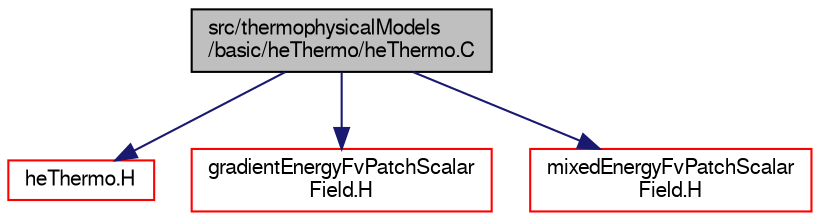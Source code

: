 digraph "src/thermophysicalModels/basic/heThermo/heThermo.C"
{
  bgcolor="transparent";
  edge [fontname="FreeSans",fontsize="10",labelfontname="FreeSans",labelfontsize="10"];
  node [fontname="FreeSans",fontsize="10",shape=record];
  Node0 [label="src/thermophysicalModels\l/basic/heThermo/heThermo.C",height=0.2,width=0.4,color="black", fillcolor="grey75", style="filled", fontcolor="black"];
  Node0 -> Node1 [color="midnightblue",fontsize="10",style="solid",fontname="FreeSans"];
  Node1 [label="heThermo.H",height=0.2,width=0.4,color="red",URL="$a15437.html"];
  Node0 -> Node3 [color="midnightblue",fontsize="10",style="solid",fontname="FreeSans"];
  Node3 [label="gradientEnergyFvPatchScalar\lField.H",height=0.2,width=0.4,color="red",URL="$a15416.html"];
  Node0 -> Node192 [color="midnightblue",fontsize="10",style="solid",fontname="FreeSans"];
  Node192 [label="mixedEnergyFvPatchScalar\lField.H",height=0.2,width=0.4,color="red",URL="$a15422.html"];
}
